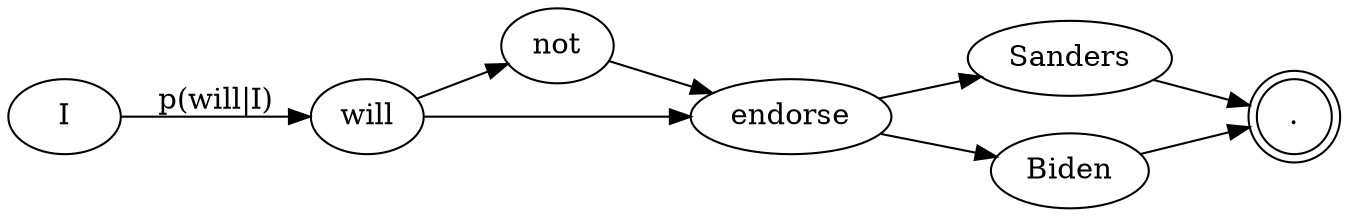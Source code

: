 digraph G {
  rankdir=LR;
  /* Entities */
  a [label="I"];
  b [label="will"];
  c [label="not"];
  d [label="endorse"];
  e [label="Sanders"];
  f [label="Biden"];
  g [label=".", shape="doublecircle"];
  /* Relationships */
  a -> b [label="p(will|I)"]
  b -> c
  b -> d
  c -> d
  d -> e
  d -> f
  e -> g
  f -> g
}
